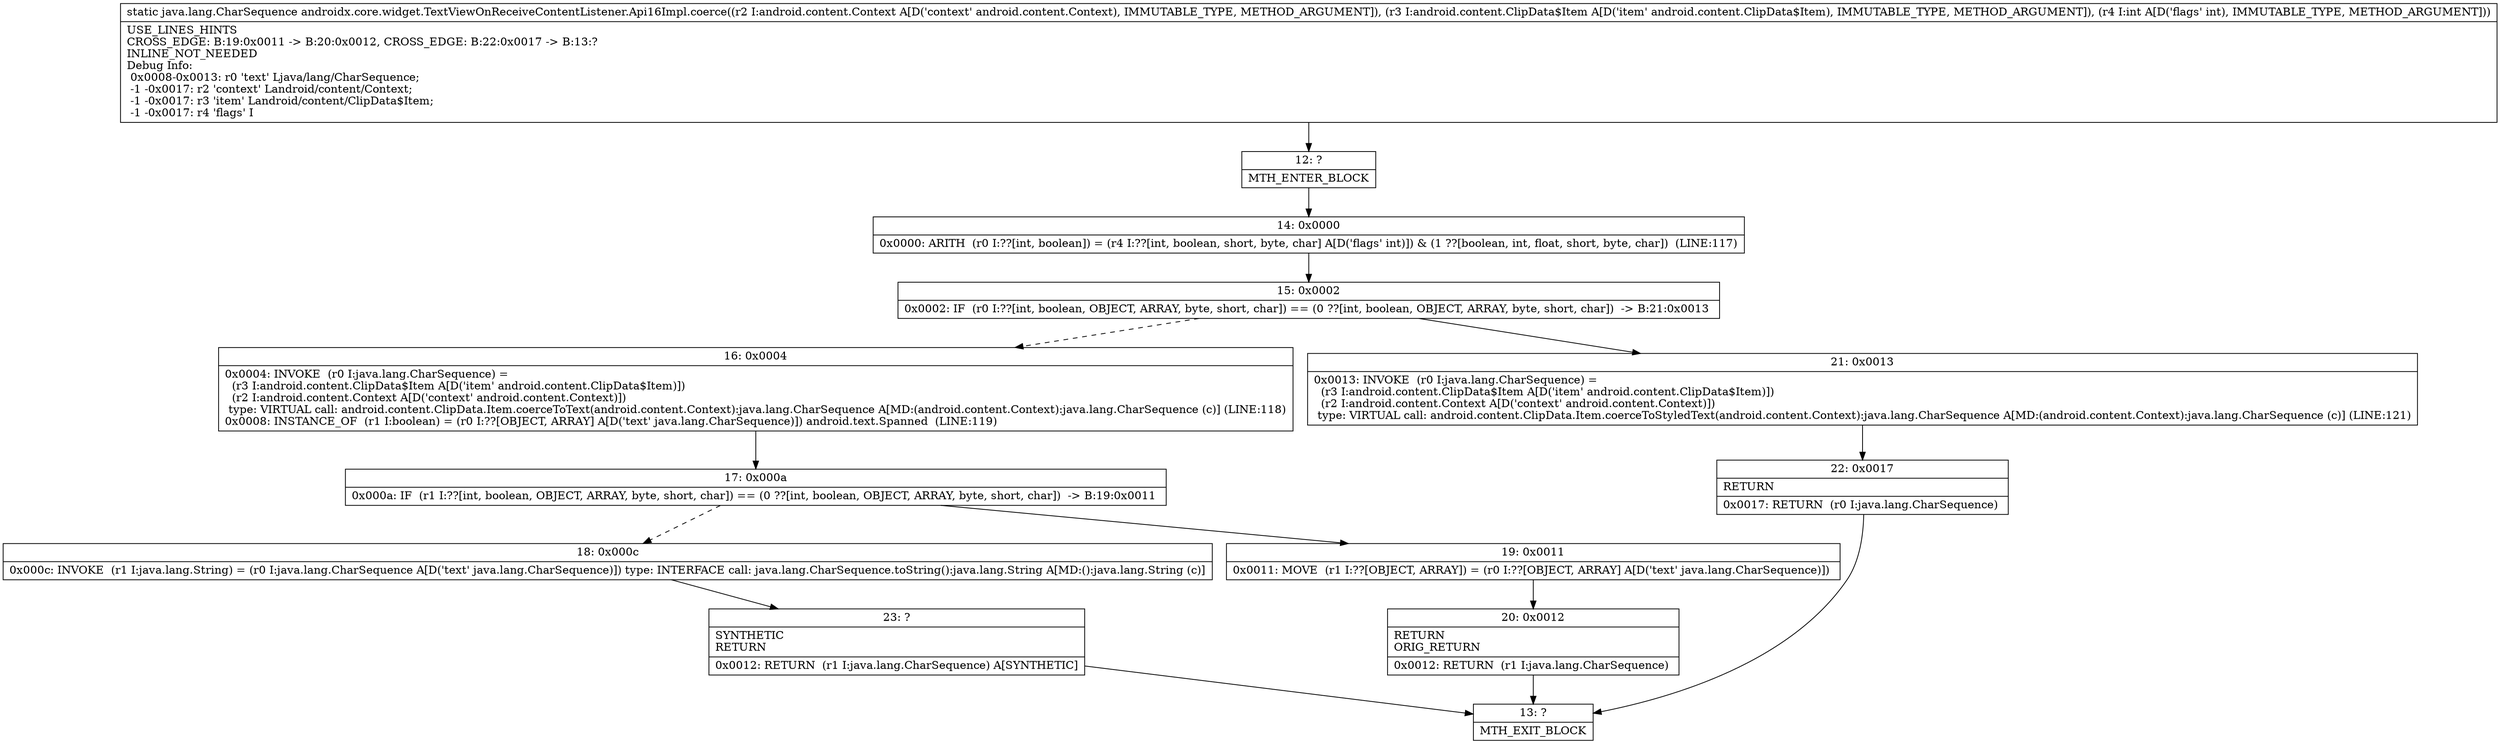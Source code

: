 digraph "CFG forandroidx.core.widget.TextViewOnReceiveContentListener.Api16Impl.coerce(Landroid\/content\/Context;Landroid\/content\/ClipData$Item;I)Ljava\/lang\/CharSequence;" {
Node_12 [shape=record,label="{12\:\ ?|MTH_ENTER_BLOCK\l}"];
Node_14 [shape=record,label="{14\:\ 0x0000|0x0000: ARITH  (r0 I:??[int, boolean]) = (r4 I:??[int, boolean, short, byte, char] A[D('flags' int)]) & (1 ??[boolean, int, float, short, byte, char])  (LINE:117)\l}"];
Node_15 [shape=record,label="{15\:\ 0x0002|0x0002: IF  (r0 I:??[int, boolean, OBJECT, ARRAY, byte, short, char]) == (0 ??[int, boolean, OBJECT, ARRAY, byte, short, char])  \-\> B:21:0x0013 \l}"];
Node_16 [shape=record,label="{16\:\ 0x0004|0x0004: INVOKE  (r0 I:java.lang.CharSequence) = \l  (r3 I:android.content.ClipData$Item A[D('item' android.content.ClipData$Item)])\l  (r2 I:android.content.Context A[D('context' android.content.Context)])\l type: VIRTUAL call: android.content.ClipData.Item.coerceToText(android.content.Context):java.lang.CharSequence A[MD:(android.content.Context):java.lang.CharSequence (c)] (LINE:118)\l0x0008: INSTANCE_OF  (r1 I:boolean) = (r0 I:??[OBJECT, ARRAY] A[D('text' java.lang.CharSequence)]) android.text.Spanned  (LINE:119)\l}"];
Node_17 [shape=record,label="{17\:\ 0x000a|0x000a: IF  (r1 I:??[int, boolean, OBJECT, ARRAY, byte, short, char]) == (0 ??[int, boolean, OBJECT, ARRAY, byte, short, char])  \-\> B:19:0x0011 \l}"];
Node_18 [shape=record,label="{18\:\ 0x000c|0x000c: INVOKE  (r1 I:java.lang.String) = (r0 I:java.lang.CharSequence A[D('text' java.lang.CharSequence)]) type: INTERFACE call: java.lang.CharSequence.toString():java.lang.String A[MD:():java.lang.String (c)]\l}"];
Node_23 [shape=record,label="{23\:\ ?|SYNTHETIC\lRETURN\l|0x0012: RETURN  (r1 I:java.lang.CharSequence) A[SYNTHETIC]\l}"];
Node_13 [shape=record,label="{13\:\ ?|MTH_EXIT_BLOCK\l}"];
Node_19 [shape=record,label="{19\:\ 0x0011|0x0011: MOVE  (r1 I:??[OBJECT, ARRAY]) = (r0 I:??[OBJECT, ARRAY] A[D('text' java.lang.CharSequence)]) \l}"];
Node_20 [shape=record,label="{20\:\ 0x0012|RETURN\lORIG_RETURN\l|0x0012: RETURN  (r1 I:java.lang.CharSequence) \l}"];
Node_21 [shape=record,label="{21\:\ 0x0013|0x0013: INVOKE  (r0 I:java.lang.CharSequence) = \l  (r3 I:android.content.ClipData$Item A[D('item' android.content.ClipData$Item)])\l  (r2 I:android.content.Context A[D('context' android.content.Context)])\l type: VIRTUAL call: android.content.ClipData.Item.coerceToStyledText(android.content.Context):java.lang.CharSequence A[MD:(android.content.Context):java.lang.CharSequence (c)] (LINE:121)\l}"];
Node_22 [shape=record,label="{22\:\ 0x0017|RETURN\l|0x0017: RETURN  (r0 I:java.lang.CharSequence) \l}"];
MethodNode[shape=record,label="{static java.lang.CharSequence androidx.core.widget.TextViewOnReceiveContentListener.Api16Impl.coerce((r2 I:android.content.Context A[D('context' android.content.Context), IMMUTABLE_TYPE, METHOD_ARGUMENT]), (r3 I:android.content.ClipData$Item A[D('item' android.content.ClipData$Item), IMMUTABLE_TYPE, METHOD_ARGUMENT]), (r4 I:int A[D('flags' int), IMMUTABLE_TYPE, METHOD_ARGUMENT]))  | USE_LINES_HINTS\lCROSS_EDGE: B:19:0x0011 \-\> B:20:0x0012, CROSS_EDGE: B:22:0x0017 \-\> B:13:?\lINLINE_NOT_NEEDED\lDebug Info:\l  0x0008\-0x0013: r0 'text' Ljava\/lang\/CharSequence;\l  \-1 \-0x0017: r2 'context' Landroid\/content\/Context;\l  \-1 \-0x0017: r3 'item' Landroid\/content\/ClipData$Item;\l  \-1 \-0x0017: r4 'flags' I\l}"];
MethodNode -> Node_12;Node_12 -> Node_14;
Node_14 -> Node_15;
Node_15 -> Node_16[style=dashed];
Node_15 -> Node_21;
Node_16 -> Node_17;
Node_17 -> Node_18[style=dashed];
Node_17 -> Node_19;
Node_18 -> Node_23;
Node_23 -> Node_13;
Node_19 -> Node_20;
Node_20 -> Node_13;
Node_21 -> Node_22;
Node_22 -> Node_13;
}

